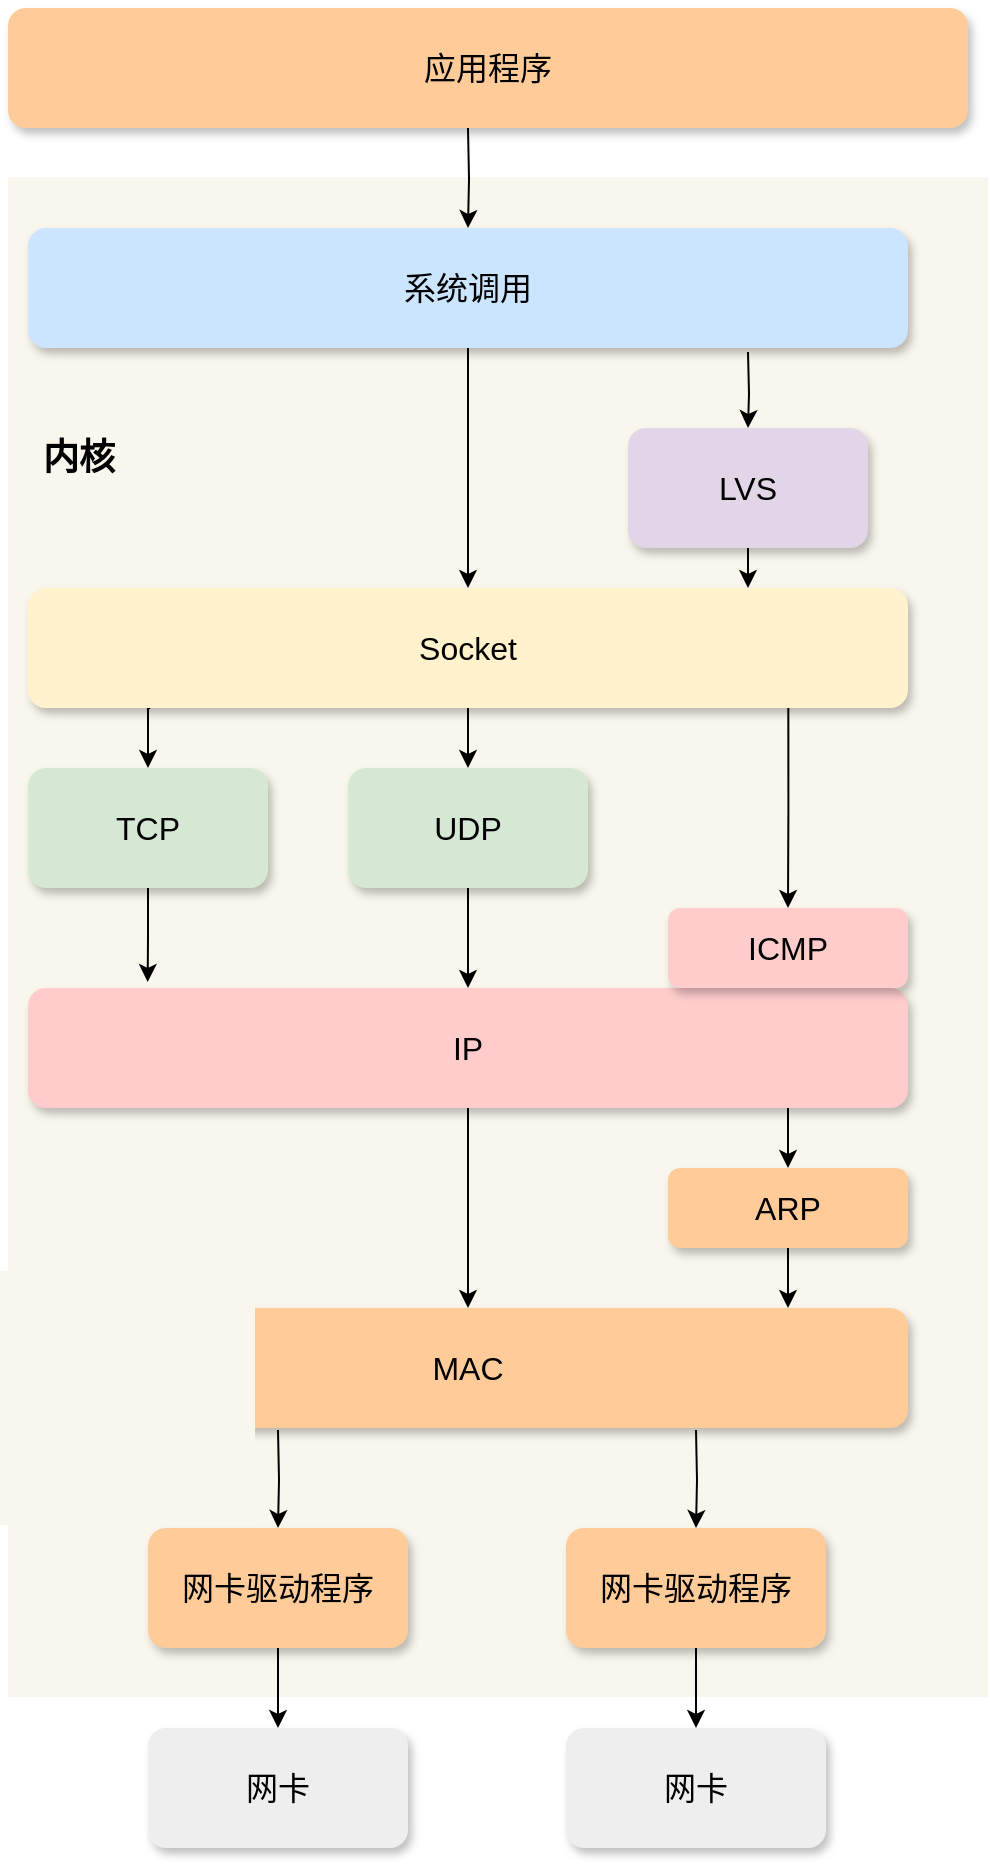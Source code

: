<mxfile version="13.10.9" type="github">
  <diagram id="X3rwER5O2tSwiBM2DnEz" name="第 1 页">
    <mxGraphModel dx="1193" dy="927" grid="1" gridSize="10" guides="1" tooltips="1" connect="1" arrows="1" fold="1" page="1" pageScale="1" pageWidth="827" pageHeight="1169" math="0" shadow="0">
      <root>
        <mxCell id="0" />
        <mxCell id="1" parent="0" />
        <mxCell id="Hs02XXk1NxbS6VB0PE32-34" value="" style="rounded=0;whiteSpace=wrap;html=1;fontSize=16;fillColor=#f9f7ed;strokeColor=none;" vertex="1" parent="1">
          <mxGeometry x="70" y="204.5" width="490" height="760" as="geometry" />
        </mxCell>
        <mxCell id="Hs02XXk1NxbS6VB0PE32-19" style="edgeStyle=orthogonalEdgeStyle;rounded=0;orthogonalLoop=1;jettySize=auto;html=1;fontSize=16;" edge="1" parent="1" target="Hs02XXk1NxbS6VB0PE32-4">
          <mxGeometry relative="1" as="geometry">
            <mxPoint x="300" y="180" as="sourcePoint" />
          </mxGeometry>
        </mxCell>
        <mxCell id="Hs02XXk1NxbS6VB0PE32-2" value="应用程序" style="rounded=1;whiteSpace=wrap;html=1;fontSize=16;fillColor=#ffcc99;shadow=1;strokeColor=none;" vertex="1" parent="1">
          <mxGeometry x="70" y="120" width="480" height="60" as="geometry" />
        </mxCell>
        <mxCell id="Hs02XXk1NxbS6VB0PE32-20" style="edgeStyle=orthogonalEdgeStyle;rounded=0;orthogonalLoop=1;jettySize=auto;html=1;entryX=0.5;entryY=0;entryDx=0;entryDy=0;fontSize=16;" edge="1" parent="1" source="Hs02XXk1NxbS6VB0PE32-4" target="Hs02XXk1NxbS6VB0PE32-6">
          <mxGeometry relative="1" as="geometry" />
        </mxCell>
        <mxCell id="Hs02XXk1NxbS6VB0PE32-22" style="edgeStyle=orthogonalEdgeStyle;rounded=0;orthogonalLoop=1;jettySize=auto;html=1;fontSize=16;" edge="1" parent="1" target="Hs02XXk1NxbS6VB0PE32-5">
          <mxGeometry relative="1" as="geometry">
            <mxPoint x="440" y="292" as="sourcePoint" />
          </mxGeometry>
        </mxCell>
        <mxCell id="Hs02XXk1NxbS6VB0PE32-4" value="系统调用" style="rounded=1;whiteSpace=wrap;html=1;fontSize=16;fillColor=#cce5ff;strokeColor=none;shadow=1;" vertex="1" parent="1">
          <mxGeometry x="80" y="230" width="440" height="60" as="geometry" />
        </mxCell>
        <mxCell id="Hs02XXk1NxbS6VB0PE32-21" style="edgeStyle=orthogonalEdgeStyle;rounded=0;orthogonalLoop=1;jettySize=auto;html=1;entryX=0.818;entryY=0;entryDx=0;entryDy=0;entryPerimeter=0;fontSize=16;" edge="1" parent="1" source="Hs02XXk1NxbS6VB0PE32-5" target="Hs02XXk1NxbS6VB0PE32-6">
          <mxGeometry relative="1" as="geometry" />
        </mxCell>
        <mxCell id="Hs02XXk1NxbS6VB0PE32-5" value="LVS" style="rounded=1;whiteSpace=wrap;html=1;fontSize=16;fillColor=#e1d5e7;strokeColor=none;shadow=1;" vertex="1" parent="1">
          <mxGeometry x="380" y="330" width="120" height="60" as="geometry" />
        </mxCell>
        <mxCell id="Hs02XXk1NxbS6VB0PE32-23" style="edgeStyle=orthogonalEdgeStyle;rounded=0;orthogonalLoop=1;jettySize=auto;html=1;entryX=0.5;entryY=0;entryDx=0;entryDy=0;fontSize=16;exitX=0.139;exitY=1;exitDx=0;exitDy=0;exitPerimeter=0;" edge="1" parent="1" source="Hs02XXk1NxbS6VB0PE32-6" target="Hs02XXk1NxbS6VB0PE32-7">
          <mxGeometry relative="1" as="geometry" />
        </mxCell>
        <mxCell id="Hs02XXk1NxbS6VB0PE32-24" style="edgeStyle=orthogonalEdgeStyle;rounded=0;orthogonalLoop=1;jettySize=auto;html=1;entryX=0.5;entryY=0;entryDx=0;entryDy=0;fontSize=16;" edge="1" parent="1" source="Hs02XXk1NxbS6VB0PE32-6" target="Hs02XXk1NxbS6VB0PE32-8">
          <mxGeometry relative="1" as="geometry" />
        </mxCell>
        <mxCell id="Hs02XXk1NxbS6VB0PE32-46" style="edgeStyle=orthogonalEdgeStyle;rounded=0;orthogonalLoop=1;jettySize=auto;html=1;entryX=0.5;entryY=0;entryDx=0;entryDy=0;shadow=0;fontSize=18;exitX=0.864;exitY=1;exitDx=0;exitDy=0;exitPerimeter=0;" edge="1" parent="1" source="Hs02XXk1NxbS6VB0PE32-6" target="Hs02XXk1NxbS6VB0PE32-11">
          <mxGeometry relative="1" as="geometry" />
        </mxCell>
        <mxCell id="Hs02XXk1NxbS6VB0PE32-6" value="Socket" style="rounded=1;whiteSpace=wrap;html=1;fontSize=16;fillColor=#fff2cc;shadow=1;strokeColor=none;" vertex="1" parent="1">
          <mxGeometry x="80" y="410" width="440" height="60" as="geometry" />
        </mxCell>
        <mxCell id="Hs02XXk1NxbS6VB0PE32-26" style="edgeStyle=orthogonalEdgeStyle;rounded=0;orthogonalLoop=1;jettySize=auto;html=1;entryX=0.136;entryY=-0.05;entryDx=0;entryDy=0;entryPerimeter=0;fontSize=16;" edge="1" parent="1" source="Hs02XXk1NxbS6VB0PE32-7" target="Hs02XXk1NxbS6VB0PE32-9">
          <mxGeometry relative="1" as="geometry" />
        </mxCell>
        <mxCell id="Hs02XXk1NxbS6VB0PE32-7" value="TCP" style="rounded=1;whiteSpace=wrap;html=1;fontSize=16;fillColor=#d5e8d4;shadow=1;strokeColor=none;" vertex="1" parent="1">
          <mxGeometry x="80" y="500" width="120" height="60" as="geometry" />
        </mxCell>
        <mxCell id="Hs02XXk1NxbS6VB0PE32-27" style="edgeStyle=orthogonalEdgeStyle;rounded=0;orthogonalLoop=1;jettySize=auto;html=1;entryX=0.5;entryY=0;entryDx=0;entryDy=0;fontSize=16;" edge="1" parent="1" source="Hs02XXk1NxbS6VB0PE32-8" target="Hs02XXk1NxbS6VB0PE32-9">
          <mxGeometry relative="1" as="geometry" />
        </mxCell>
        <mxCell id="Hs02XXk1NxbS6VB0PE32-8" value="UDP" style="rounded=1;whiteSpace=wrap;html=1;fontSize=16;fillColor=#d5e8d4;shadow=1;strokeColor=none;" vertex="1" parent="1">
          <mxGeometry x="240" y="500" width="120" height="60" as="geometry" />
        </mxCell>
        <mxCell id="Hs02XXk1NxbS6VB0PE32-28" style="edgeStyle=orthogonalEdgeStyle;rounded=0;orthogonalLoop=1;jettySize=auto;html=1;entryX=0.5;entryY=0;entryDx=0;entryDy=0;fontSize=16;" edge="1" parent="1" source="Hs02XXk1NxbS6VB0PE32-9" target="Hs02XXk1NxbS6VB0PE32-12">
          <mxGeometry relative="1" as="geometry" />
        </mxCell>
        <mxCell id="Hs02XXk1NxbS6VB0PE32-29" style="edgeStyle=orthogonalEdgeStyle;rounded=0;orthogonalLoop=1;jettySize=auto;html=1;entryX=0.5;entryY=0;entryDx=0;entryDy=0;fontSize=16;exitX=0.859;exitY=0.983;exitDx=0;exitDy=0;exitPerimeter=0;" edge="1" parent="1" source="Hs02XXk1NxbS6VB0PE32-9" target="Hs02XXk1NxbS6VB0PE32-13">
          <mxGeometry relative="1" as="geometry" />
        </mxCell>
        <mxCell id="Hs02XXk1NxbS6VB0PE32-9" value="IP" style="rounded=1;whiteSpace=wrap;html=1;fontSize=16;fillColor=#ffcccc;shadow=1;strokeColor=none;" vertex="1" parent="1">
          <mxGeometry x="80" y="610" width="440" height="60" as="geometry" />
        </mxCell>
        <mxCell id="Hs02XXk1NxbS6VB0PE32-11" value="ICMP" style="rounded=1;whiteSpace=wrap;html=1;fontSize=16;fillColor=#ffcccc;shadow=1;strokeColor=none;" vertex="1" parent="1">
          <mxGeometry x="400" y="570" width="120" height="40" as="geometry" />
        </mxCell>
        <mxCell id="Hs02XXk1NxbS6VB0PE32-39" style="edgeStyle=orthogonalEdgeStyle;rounded=0;orthogonalLoop=1;jettySize=auto;html=1;entryX=0.5;entryY=0;entryDx=0;entryDy=0;fontSize=18;fillColor=#ffcc99;shadow=1;strokeColor=none;" edge="1" parent="1" target="Hs02XXk1NxbS6VB0PE32-14">
          <mxGeometry relative="1" as="geometry">
            <mxPoint x="205" y="832" as="sourcePoint" />
          </mxGeometry>
        </mxCell>
        <mxCell id="Hs02XXk1NxbS6VB0PE32-41" style="edgeStyle=orthogonalEdgeStyle;rounded=0;orthogonalLoop=1;jettySize=auto;html=1;fontSize=18;fillColor=#ffcc99;shadow=1;strokeColor=none;" edge="1" parent="1" target="Hs02XXk1NxbS6VB0PE32-15">
          <mxGeometry relative="1" as="geometry">
            <mxPoint x="414" y="832" as="sourcePoint" />
          </mxGeometry>
        </mxCell>
        <mxCell id="Hs02XXk1NxbS6VB0PE32-42" style="edgeStyle=orthogonalEdgeStyle;rounded=0;orthogonalLoop=1;jettySize=auto;html=1;entryX=0.5;entryY=0;entryDx=0;entryDy=0;shadow=0;fontSize=18;" edge="1" parent="1" target="Hs02XXk1NxbS6VB0PE32-14">
          <mxGeometry relative="1" as="geometry">
            <mxPoint x="205" y="831" as="sourcePoint" />
          </mxGeometry>
        </mxCell>
        <mxCell id="Hs02XXk1NxbS6VB0PE32-43" style="edgeStyle=orthogonalEdgeStyle;rounded=0;orthogonalLoop=1;jettySize=auto;html=1;entryX=0.5;entryY=0;entryDx=0;entryDy=0;shadow=0;fontSize=18;" edge="1" parent="1" target="Hs02XXk1NxbS6VB0PE32-15">
          <mxGeometry relative="1" as="geometry">
            <mxPoint x="414" y="831" as="sourcePoint" />
          </mxGeometry>
        </mxCell>
        <mxCell id="Hs02XXk1NxbS6VB0PE32-12" value="MAC" style="rounded=1;whiteSpace=wrap;html=1;fontSize=16;fillColor=#ffcc99;shadow=1;strokeColor=none;" vertex="1" parent="1">
          <mxGeometry x="80" y="770" width="440" height="60" as="geometry" />
        </mxCell>
        <mxCell id="Hs02XXk1NxbS6VB0PE32-31" style="edgeStyle=orthogonalEdgeStyle;rounded=0;orthogonalLoop=1;jettySize=auto;html=1;entryX=0.864;entryY=0;entryDx=0;entryDy=0;entryPerimeter=0;fontSize=16;fillColor=#ffcc99;shadow=1;strokeColor=none;" edge="1" parent="1" source="Hs02XXk1NxbS6VB0PE32-13" target="Hs02XXk1NxbS6VB0PE32-12">
          <mxGeometry relative="1" as="geometry" />
        </mxCell>
        <mxCell id="Hs02XXk1NxbS6VB0PE32-45" style="edgeStyle=orthogonalEdgeStyle;rounded=0;orthogonalLoop=1;jettySize=auto;html=1;shadow=0;fontSize=18;" edge="1" parent="1" source="Hs02XXk1NxbS6VB0PE32-13">
          <mxGeometry relative="1" as="geometry">
            <mxPoint x="460" y="770" as="targetPoint" />
          </mxGeometry>
        </mxCell>
        <mxCell id="Hs02XXk1NxbS6VB0PE32-13" value="ARP" style="rounded=1;whiteSpace=wrap;html=1;fontSize=16;fillColor=#ffcc99;shadow=1;strokeColor=none;" vertex="1" parent="1">
          <mxGeometry x="400" y="700" width="120" height="40" as="geometry" />
        </mxCell>
        <mxCell id="Hs02XXk1NxbS6VB0PE32-32" style="edgeStyle=orthogonalEdgeStyle;rounded=0;orthogonalLoop=1;jettySize=auto;html=1;fontSize=16;" edge="1" parent="1" source="Hs02XXk1NxbS6VB0PE32-14" target="Hs02XXk1NxbS6VB0PE32-17">
          <mxGeometry relative="1" as="geometry" />
        </mxCell>
        <mxCell id="Hs02XXk1NxbS6VB0PE32-14" value="网卡驱动程序" style="rounded=1;whiteSpace=wrap;html=1;fontSize=16;fillColor=#ffcc99;shadow=1;strokeColor=none;" vertex="1" parent="1">
          <mxGeometry x="140" y="880" width="130" height="60" as="geometry" />
        </mxCell>
        <mxCell id="Hs02XXk1NxbS6VB0PE32-33" style="edgeStyle=orthogonalEdgeStyle;rounded=0;orthogonalLoop=1;jettySize=auto;html=1;fontSize=16;" edge="1" parent="1" source="Hs02XXk1NxbS6VB0PE32-15" target="Hs02XXk1NxbS6VB0PE32-18">
          <mxGeometry relative="1" as="geometry" />
        </mxCell>
        <mxCell id="Hs02XXk1NxbS6VB0PE32-15" value="网卡驱动程序" style="rounded=1;whiteSpace=wrap;html=1;fontSize=16;fillColor=#ffcc99;shadow=1;strokeColor=none;" vertex="1" parent="1">
          <mxGeometry x="349" y="880" width="130" height="60" as="geometry" />
        </mxCell>
        <mxCell id="Hs02XXk1NxbS6VB0PE32-17" value="网卡" style="rounded=1;whiteSpace=wrap;html=1;fontSize=16;fillColor=#eeeeee;shadow=1;strokeColor=none;" vertex="1" parent="1">
          <mxGeometry x="140" y="980" width="130" height="60" as="geometry" />
        </mxCell>
        <mxCell id="Hs02XXk1NxbS6VB0PE32-18" value="网卡" style="rounded=1;whiteSpace=wrap;html=1;fontSize=16;shadow=1;fillColor=#eeeeee;strokeColor=none;" vertex="1" parent="1">
          <mxGeometry x="349" y="980" width="130" height="60" as="geometry" />
        </mxCell>
        <mxCell id="Hs02XXk1NxbS6VB0PE32-35" value="内核" style="text;html=1;align=center;verticalAlign=middle;resizable=0;points=[];autosize=1;fontSize=18;fontStyle=1" vertex="1" parent="1">
          <mxGeometry x="80" y="330" width="50" height="30" as="geometry" />
        </mxCell>
      </root>
    </mxGraphModel>
  </diagram>
</mxfile>

